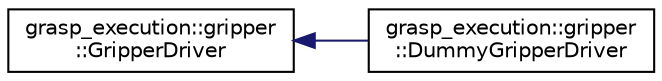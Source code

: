 digraph "Graphical Class Hierarchy"
{
 // LATEX_PDF_SIZE
  edge [fontname="Helvetica",fontsize="10",labelfontname="Helvetica",labelfontsize="10"];
  node [fontname="Helvetica",fontsize="10",shape=record];
  rankdir="LR";
  Node0 [label="grasp_execution::gripper\l::GripperDriver",height=0.2,width=0.4,color="black", fillcolor="white", style="filled",URL="$classgrasp__execution_1_1gripper_1_1GripperDriver.html",tooltip=" "];
  Node0 -> Node1 [dir="back",color="midnightblue",fontsize="10",style="solid",fontname="Helvetica"];
  Node1 [label="grasp_execution::gripper\l::DummyGripperDriver",height=0.2,width=0.4,color="black", fillcolor="white", style="filled",URL="$classgrasp__execution_1_1gripper_1_1DummyGripperDriver.html",tooltip=" "];
}
